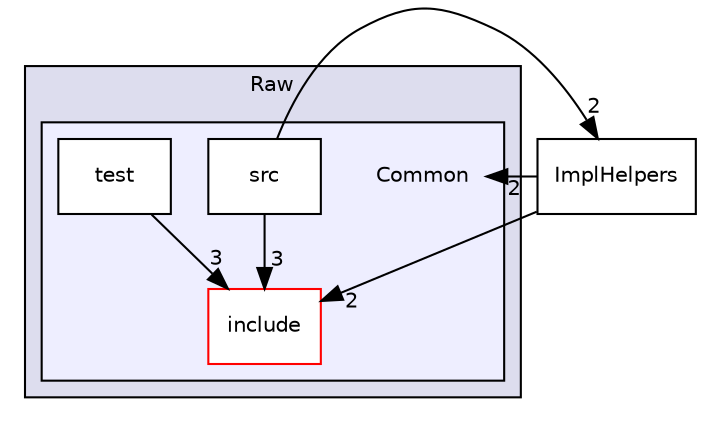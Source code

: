 digraph "/home/travis/build/AliceO2Group/AliceO2/Detectors/MUON/MCH/Raw/Common" {
  bgcolor=transparent;
  compound=true
  node [ fontsize="10", fontname="Helvetica"];
  edge [ labelfontsize="10", labelfontname="Helvetica"];
  subgraph clusterdir_f8de85f281636d081fd2e7e06b0134d2 {
    graph [ bgcolor="#ddddee", pencolor="black", label="Raw" fontname="Helvetica", fontsize="10", URL="dir_f8de85f281636d081fd2e7e06b0134d2.html"]
  subgraph clusterdir_55964488a5749f1fcba45aaf4e122cee {
    graph [ bgcolor="#eeeeff", pencolor="black", label="" URL="dir_55964488a5749f1fcba45aaf4e122cee.html"];
    dir_55964488a5749f1fcba45aaf4e122cee [shape=plaintext label="Common"];
    dir_25e82fe885c297bddd3063384098a5b3 [shape=box label="include" color="red" fillcolor="white" style="filled" URL="dir_25e82fe885c297bddd3063384098a5b3.html"];
    dir_803cb5aa750ec34c4f7040bb44311d6b [shape=box label="src" color="black" fillcolor="white" style="filled" URL="dir_803cb5aa750ec34c4f7040bb44311d6b.html"];
    dir_14a2e9409ba96a0e46f93991bfb2d17b [shape=box label="test" color="black" fillcolor="white" style="filled" URL="dir_14a2e9409ba96a0e46f93991bfb2d17b.html"];
  }
  }
  dir_cfadcf1c28477e06298c128044978e91 [shape=box label="ImplHelpers" URL="dir_cfadcf1c28477e06298c128044978e91.html"];
  dir_cfadcf1c28477e06298c128044978e91->dir_55964488a5749f1fcba45aaf4e122cee [headlabel="2", labeldistance=1.5 headhref="dir_000592_000580.html"];
  dir_cfadcf1c28477e06298c128044978e91->dir_25e82fe885c297bddd3063384098a5b3 [headlabel="2", labeldistance=1.5 headhref="dir_000592_000581.html"];
  dir_14a2e9409ba96a0e46f93991bfb2d17b->dir_25e82fe885c297bddd3063384098a5b3 [headlabel="3", labeldistance=1.5 headhref="dir_000584_000581.html"];
  dir_803cb5aa750ec34c4f7040bb44311d6b->dir_cfadcf1c28477e06298c128044978e91 [headlabel="2", labeldistance=1.5 headhref="dir_000583_000592.html"];
  dir_803cb5aa750ec34c4f7040bb44311d6b->dir_25e82fe885c297bddd3063384098a5b3 [headlabel="3", labeldistance=1.5 headhref="dir_000583_000581.html"];
}
